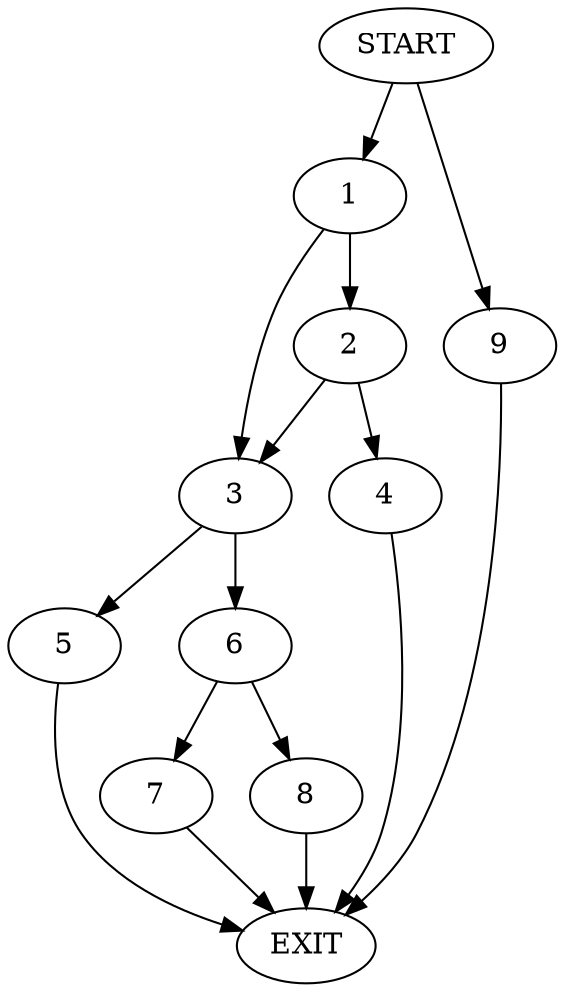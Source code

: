 digraph {
0 [label="START"]
10 [label="EXIT"]
0 -> 1
1 -> 2
1 -> 3
2 -> 4
2 -> 3
3 -> 5
3 -> 6
4 -> 10
5 -> 10
6 -> 7
6 -> 8
0 -> 9
9 -> 10
8 -> 10
7 -> 10
}
